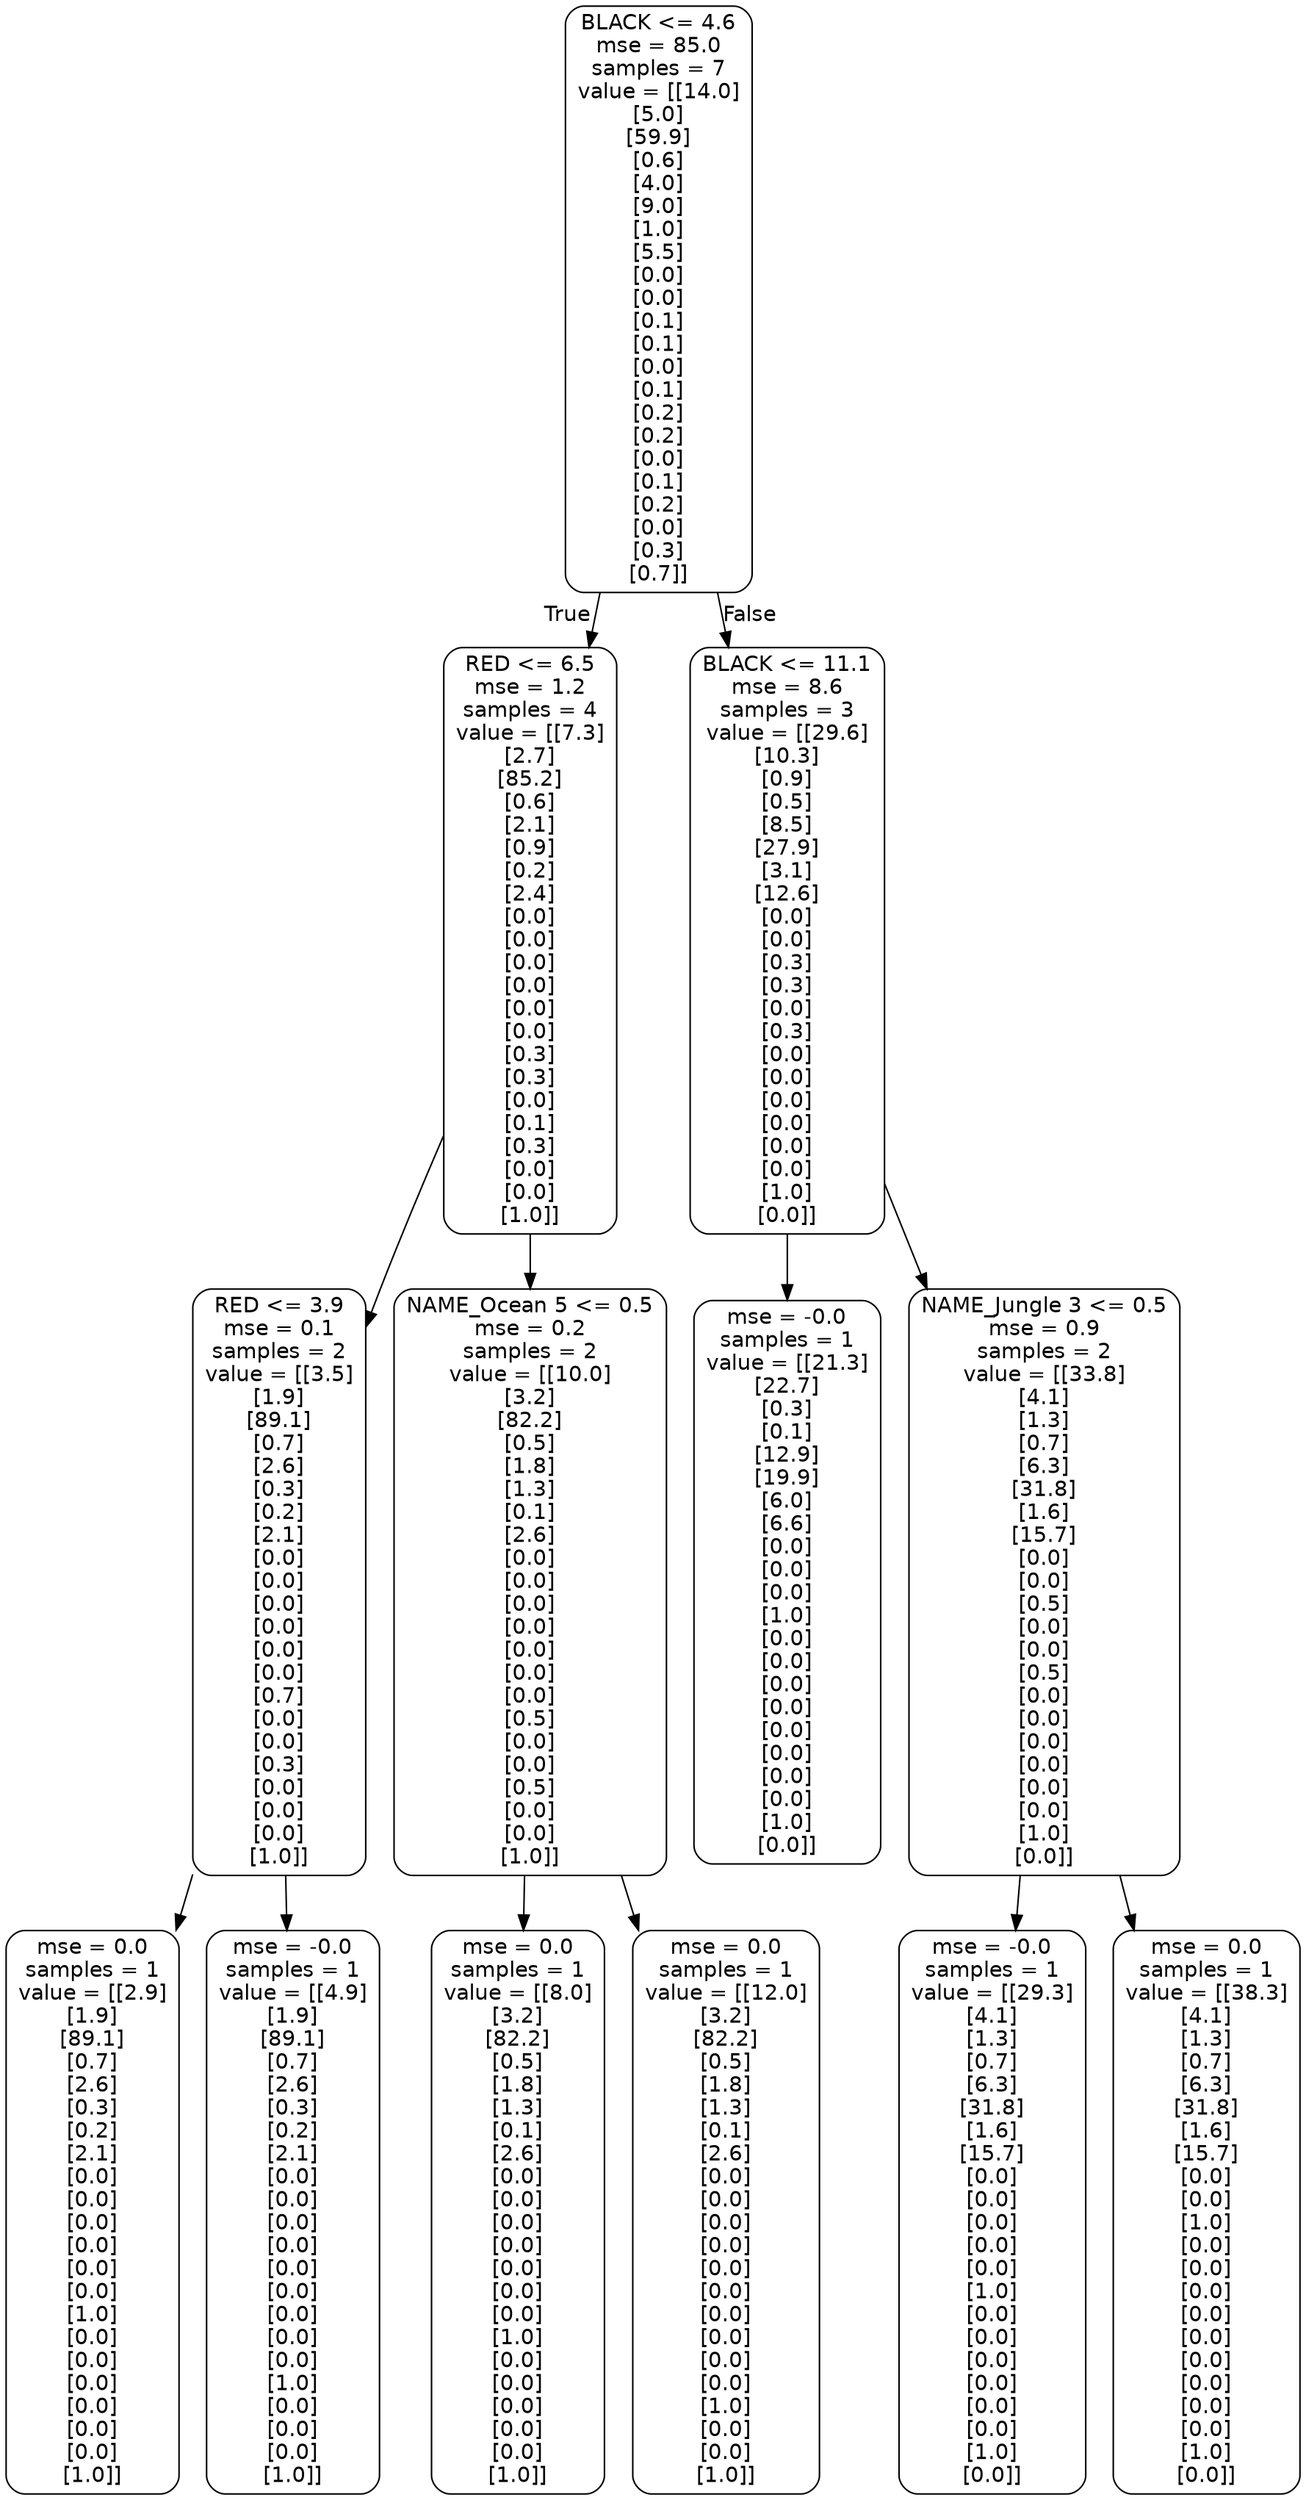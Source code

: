 digraph Tree {
node [shape=box, style="rounded", color="black", fontname=helvetica] ;
edge [fontname=helvetica] ;
0 [label="BLACK <= 4.6\nmse = 85.0\nsamples = 7\nvalue = [[14.0]\n[5.0]\n[59.9]\n[0.6]\n[4.0]\n[9.0]\n[1.0]\n[5.5]\n[0.0]\n[0.0]\n[0.1]\n[0.1]\n[0.0]\n[0.1]\n[0.2]\n[0.2]\n[0.0]\n[0.1]\n[0.2]\n[0.0]\n[0.3]\n[0.7]]"] ;
1 [label="RED <= 6.5\nmse = 1.2\nsamples = 4\nvalue = [[7.3]\n[2.7]\n[85.2]\n[0.6]\n[2.1]\n[0.9]\n[0.2]\n[2.4]\n[0.0]\n[0.0]\n[0.0]\n[0.0]\n[0.0]\n[0.0]\n[0.3]\n[0.3]\n[0.0]\n[0.1]\n[0.3]\n[0.0]\n[0.0]\n[1.0]]"] ;
0 -> 1 [labeldistance=2.5, labelangle=45, headlabel="True"] ;
2 [label="RED <= 3.9\nmse = 0.1\nsamples = 2\nvalue = [[3.5]\n[1.9]\n[89.1]\n[0.7]\n[2.6]\n[0.3]\n[0.2]\n[2.1]\n[0.0]\n[0.0]\n[0.0]\n[0.0]\n[0.0]\n[0.0]\n[0.7]\n[0.0]\n[0.0]\n[0.3]\n[0.0]\n[0.0]\n[0.0]\n[1.0]]"] ;
1 -> 2 ;
3 [label="mse = 0.0\nsamples = 1\nvalue = [[2.9]\n[1.9]\n[89.1]\n[0.7]\n[2.6]\n[0.3]\n[0.2]\n[2.1]\n[0.0]\n[0.0]\n[0.0]\n[0.0]\n[0.0]\n[0.0]\n[1.0]\n[0.0]\n[0.0]\n[0.0]\n[0.0]\n[0.0]\n[0.0]\n[1.0]]"] ;
2 -> 3 ;
4 [label="mse = -0.0\nsamples = 1\nvalue = [[4.9]\n[1.9]\n[89.1]\n[0.7]\n[2.6]\n[0.3]\n[0.2]\n[2.1]\n[0.0]\n[0.0]\n[0.0]\n[0.0]\n[0.0]\n[0.0]\n[0.0]\n[0.0]\n[0.0]\n[1.0]\n[0.0]\n[0.0]\n[0.0]\n[1.0]]"] ;
2 -> 4 ;
5 [label="NAME_Ocean 5 <= 0.5\nmse = 0.2\nsamples = 2\nvalue = [[10.0]\n[3.2]\n[82.2]\n[0.5]\n[1.8]\n[1.3]\n[0.1]\n[2.6]\n[0.0]\n[0.0]\n[0.0]\n[0.0]\n[0.0]\n[0.0]\n[0.0]\n[0.5]\n[0.0]\n[0.0]\n[0.5]\n[0.0]\n[0.0]\n[1.0]]"] ;
1 -> 5 ;
6 [label="mse = 0.0\nsamples = 1\nvalue = [[8.0]\n[3.2]\n[82.2]\n[0.5]\n[1.8]\n[1.3]\n[0.1]\n[2.6]\n[0.0]\n[0.0]\n[0.0]\n[0.0]\n[0.0]\n[0.0]\n[0.0]\n[1.0]\n[0.0]\n[0.0]\n[0.0]\n[0.0]\n[0.0]\n[1.0]]"] ;
5 -> 6 ;
7 [label="mse = 0.0\nsamples = 1\nvalue = [[12.0]\n[3.2]\n[82.2]\n[0.5]\n[1.8]\n[1.3]\n[0.1]\n[2.6]\n[0.0]\n[0.0]\n[0.0]\n[0.0]\n[0.0]\n[0.0]\n[0.0]\n[0.0]\n[0.0]\n[0.0]\n[1.0]\n[0.0]\n[0.0]\n[1.0]]"] ;
5 -> 7 ;
8 [label="BLACK <= 11.1\nmse = 8.6\nsamples = 3\nvalue = [[29.6]\n[10.3]\n[0.9]\n[0.5]\n[8.5]\n[27.9]\n[3.1]\n[12.6]\n[0.0]\n[0.0]\n[0.3]\n[0.3]\n[0.0]\n[0.3]\n[0.0]\n[0.0]\n[0.0]\n[0.0]\n[0.0]\n[0.0]\n[1.0]\n[0.0]]"] ;
0 -> 8 [labeldistance=2.5, labelangle=-45, headlabel="False"] ;
9 [label="mse = -0.0\nsamples = 1\nvalue = [[21.3]\n[22.7]\n[0.3]\n[0.1]\n[12.9]\n[19.9]\n[6.0]\n[6.6]\n[0.0]\n[0.0]\n[0.0]\n[1.0]\n[0.0]\n[0.0]\n[0.0]\n[0.0]\n[0.0]\n[0.0]\n[0.0]\n[0.0]\n[1.0]\n[0.0]]"] ;
8 -> 9 ;
10 [label="NAME_Jungle 3 <= 0.5\nmse = 0.9\nsamples = 2\nvalue = [[33.8]\n[4.1]\n[1.3]\n[0.7]\n[6.3]\n[31.8]\n[1.6]\n[15.7]\n[0.0]\n[0.0]\n[0.5]\n[0.0]\n[0.0]\n[0.5]\n[0.0]\n[0.0]\n[0.0]\n[0.0]\n[0.0]\n[0.0]\n[1.0]\n[0.0]]"] ;
8 -> 10 ;
11 [label="mse = -0.0\nsamples = 1\nvalue = [[29.3]\n[4.1]\n[1.3]\n[0.7]\n[6.3]\n[31.8]\n[1.6]\n[15.7]\n[0.0]\n[0.0]\n[0.0]\n[0.0]\n[0.0]\n[1.0]\n[0.0]\n[0.0]\n[0.0]\n[0.0]\n[0.0]\n[0.0]\n[1.0]\n[0.0]]"] ;
10 -> 11 ;
12 [label="mse = 0.0\nsamples = 1\nvalue = [[38.3]\n[4.1]\n[1.3]\n[0.7]\n[6.3]\n[31.8]\n[1.6]\n[15.7]\n[0.0]\n[0.0]\n[1.0]\n[0.0]\n[0.0]\n[0.0]\n[0.0]\n[0.0]\n[0.0]\n[0.0]\n[0.0]\n[0.0]\n[1.0]\n[0.0]]"] ;
10 -> 12 ;
}